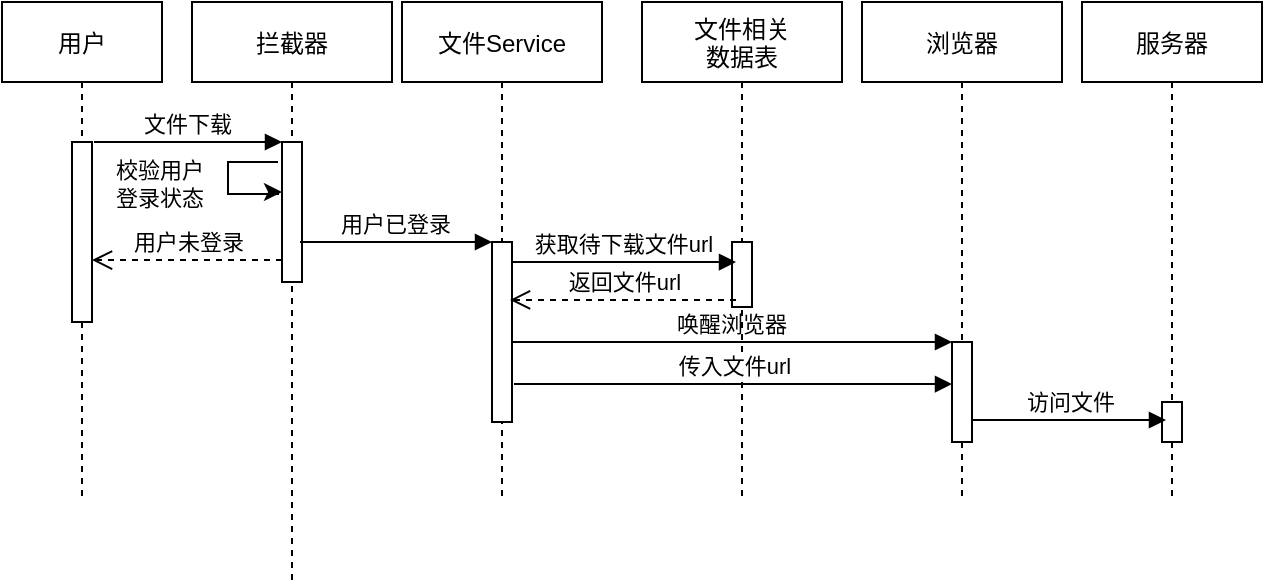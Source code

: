 <mxfile version="15.5.9" type="github">
  <diagram id="KSJ3C_OkEg-H4EBqjuEx" name="Page-1">
    <mxGraphModel dx="868" dy="482" grid="1" gridSize="10" guides="1" tooltips="1" connect="1" arrows="1" fold="1" page="1" pageScale="1" pageWidth="827" pageHeight="1169" math="0" shadow="0">
      <root>
        <mxCell id="0" />
        <mxCell id="1" parent="0" />
        <mxCell id="U1sm9fc3ti1wU6GycCgI-1" value="用户" style="shape=umlLifeline;perimeter=lifelinePerimeter;container=1;collapsible=0;recursiveResize=0;rounded=0;shadow=0;strokeWidth=1;" vertex="1" parent="1">
          <mxGeometry x="100" y="40" width="80" height="250" as="geometry" />
        </mxCell>
        <mxCell id="U1sm9fc3ti1wU6GycCgI-2" value="" style="points=[];perimeter=orthogonalPerimeter;rounded=0;shadow=0;strokeWidth=1;" vertex="1" parent="U1sm9fc3ti1wU6GycCgI-1">
          <mxGeometry x="35" y="70" width="10" height="90" as="geometry" />
        </mxCell>
        <mxCell id="U1sm9fc3ti1wU6GycCgI-3" value="文件" style="shape=umlLifeline;perimeter=lifelinePerimeter;container=1;collapsible=0;recursiveResize=0;rounded=0;shadow=0;strokeWidth=1;" vertex="1" parent="1">
          <mxGeometry x="195" y="40" width="100" height="290" as="geometry" />
        </mxCell>
        <mxCell id="U1sm9fc3ti1wU6GycCgI-4" value="拦截器" style="shape=umlLifeline;perimeter=lifelinePerimeter;container=1;collapsible=0;recursiveResize=0;rounded=0;shadow=0;strokeWidth=1;" vertex="1" parent="U1sm9fc3ti1wU6GycCgI-3">
          <mxGeometry width="100" height="250" as="geometry" />
        </mxCell>
        <mxCell id="U1sm9fc3ti1wU6GycCgI-5" value="" style="points=[];perimeter=orthogonalPerimeter;rounded=0;shadow=0;strokeWidth=1;" vertex="1" parent="U1sm9fc3ti1wU6GycCgI-4">
          <mxGeometry x="45" y="70" width="10" height="70" as="geometry" />
        </mxCell>
        <mxCell id="U1sm9fc3ti1wU6GycCgI-6" value="" style="endArrow=classic;html=1;rounded=0;edgeStyle=orthogonalEdgeStyle;entryX=0.2;entryY=0.633;entryDx=0;entryDy=0;entryPerimeter=0;" edge="1" parent="U1sm9fc3ti1wU6GycCgI-4">
          <mxGeometry width="50" height="50" relative="1" as="geometry">
            <mxPoint x="43" y="80" as="sourcePoint" />
            <mxPoint x="45" y="94.99" as="targetPoint" />
            <Array as="points">
              <mxPoint x="18" y="80" />
              <mxPoint x="18" y="96" />
              <mxPoint x="43" y="96" />
              <mxPoint x="43" y="95" />
            </Array>
          </mxGeometry>
        </mxCell>
        <mxCell id="U1sm9fc3ti1wU6GycCgI-9" value="文件下载" style="verticalAlign=bottom;endArrow=block;shadow=0;strokeWidth=1;exitX=1.1;exitY=0;exitDx=0;exitDy=0;exitPerimeter=0;" edge="1" parent="1" source="U1sm9fc3ti1wU6GycCgI-2">
          <mxGeometry relative="1" as="geometry">
            <mxPoint x="101" y="110" as="sourcePoint" />
            <mxPoint x="240" y="110" as="targetPoint" />
          </mxGeometry>
        </mxCell>
        <mxCell id="U1sm9fc3ti1wU6GycCgI-10" value="浏览器" style="shape=umlLifeline;perimeter=lifelinePerimeter;container=1;collapsible=0;recursiveResize=0;rounded=0;shadow=0;strokeWidth=1;" vertex="1" parent="1">
          <mxGeometry x="530" y="40" width="100" height="250" as="geometry" />
        </mxCell>
        <mxCell id="U1sm9fc3ti1wU6GycCgI-11" value="" style="points=[];perimeter=orthogonalPerimeter;rounded=0;shadow=0;strokeWidth=1;" vertex="1" parent="U1sm9fc3ti1wU6GycCgI-10">
          <mxGeometry x="45" y="170" width="10" height="50" as="geometry" />
        </mxCell>
        <mxCell id="U1sm9fc3ti1wU6GycCgI-12" value="&lt;div style=&quot;text-align: center&quot;&gt;&lt;font face=&quot;helvetica&quot;&gt;&lt;span style=&quot;font-size: 11px ; background-color: rgb(255 , 255 , 255)&quot;&gt;校验用户&lt;br&gt;登录状态&lt;/span&gt;&lt;/font&gt;&lt;/div&gt;" style="text;whiteSpace=wrap;html=1;" vertex="1" parent="1">
          <mxGeometry x="155" y="110" width="70" height="30" as="geometry" />
        </mxCell>
        <mxCell id="U1sm9fc3ti1wU6GycCgI-13" value="用户未登录" style="html=1;verticalAlign=bottom;endArrow=open;dashed=1;endSize=8;rounded=0;entryX=1;entryY=0.656;entryDx=0;entryDy=0;entryPerimeter=0;" edge="1" parent="1" target="U1sm9fc3ti1wU6GycCgI-2">
          <mxGeometry relative="1" as="geometry">
            <mxPoint x="240" y="169" as="sourcePoint" />
            <mxPoint x="100" y="169" as="targetPoint" />
          </mxGeometry>
        </mxCell>
        <mxCell id="U1sm9fc3ti1wU6GycCgI-15" value="文件Service" style="shape=umlLifeline;perimeter=lifelinePerimeter;container=1;collapsible=0;recursiveResize=0;rounded=0;shadow=0;strokeWidth=1;" vertex="1" parent="1">
          <mxGeometry x="300" y="40" width="100" height="250" as="geometry" />
        </mxCell>
        <mxCell id="U1sm9fc3ti1wU6GycCgI-16" value="" style="points=[];perimeter=orthogonalPerimeter;rounded=0;shadow=0;strokeWidth=1;" vertex="1" parent="U1sm9fc3ti1wU6GycCgI-15">
          <mxGeometry x="45" y="120" width="10" height="90" as="geometry" />
        </mxCell>
        <mxCell id="U1sm9fc3ti1wU6GycCgI-21" value="用户已登录" style="verticalAlign=bottom;endArrow=block;shadow=0;strokeWidth=1;exitX=0.9;exitY=0.714;exitDx=0;exitDy=0;exitPerimeter=0;entryX=0;entryY=0;entryDx=0;entryDy=0;entryPerimeter=0;" edge="1" parent="1" source="U1sm9fc3ti1wU6GycCgI-5" target="U1sm9fc3ti1wU6GycCgI-16">
          <mxGeometry relative="1" as="geometry">
            <mxPoint x="226" y="160" as="sourcePoint" />
            <mxPoint x="370" y="160" as="targetPoint" />
          </mxGeometry>
        </mxCell>
        <mxCell id="U1sm9fc3ti1wU6GycCgI-23" value="唤醒浏览器" style="verticalAlign=bottom;endArrow=block;shadow=0;strokeWidth=1;" edge="1" parent="1" source="U1sm9fc3ti1wU6GycCgI-16" target="U1sm9fc3ti1wU6GycCgI-11">
          <mxGeometry relative="1" as="geometry">
            <mxPoint x="363" y="212" as="sourcePoint" />
            <mxPoint x="625" y="275" as="targetPoint" />
            <Array as="points" />
          </mxGeometry>
        </mxCell>
        <mxCell id="U1sm9fc3ti1wU6GycCgI-28" value="文件相关&#xa;数据表" style="shape=umlLifeline;perimeter=lifelinePerimeter;container=1;collapsible=0;recursiveResize=0;rounded=0;shadow=0;strokeWidth=1;" vertex="1" parent="1">
          <mxGeometry x="420" y="40" width="100" height="250" as="geometry" />
        </mxCell>
        <mxCell id="U1sm9fc3ti1wU6GycCgI-29" value="" style="points=[];perimeter=orthogonalPerimeter;rounded=0;shadow=0;strokeWidth=1;" vertex="1" parent="U1sm9fc3ti1wU6GycCgI-28">
          <mxGeometry x="45" y="120" width="10" height="32.5" as="geometry" />
        </mxCell>
        <mxCell id="U1sm9fc3ti1wU6GycCgI-30" value="获取待下载文件url" style="verticalAlign=bottom;endArrow=block;shadow=0;strokeWidth=1;entryX=0.2;entryY=0.308;entryDx=0;entryDy=0;entryPerimeter=0;exitX=1;exitY=0.111;exitDx=0;exitDy=0;exitPerimeter=0;" edge="1" parent="1" source="U1sm9fc3ti1wU6GycCgI-16" target="U1sm9fc3ti1wU6GycCgI-29">
          <mxGeometry relative="1" as="geometry">
            <mxPoint x="360" y="169" as="sourcePoint" />
            <mxPoint x="480" y="177" as="targetPoint" />
            <Array as="points" />
          </mxGeometry>
        </mxCell>
        <mxCell id="U1sm9fc3ti1wU6GycCgI-31" value="返回文件url" style="html=1;verticalAlign=bottom;endArrow=open;dashed=1;endSize=8;rounded=0;entryX=0.9;entryY=0.322;entryDx=0;entryDy=0;entryPerimeter=0;exitX=0.2;exitY=0.892;exitDx=0;exitDy=0;exitPerimeter=0;" edge="1" parent="1" source="U1sm9fc3ti1wU6GycCgI-29" target="U1sm9fc3ti1wU6GycCgI-16">
          <mxGeometry relative="1" as="geometry">
            <mxPoint x="470" y="189" as="sourcePoint" />
            <mxPoint x="360" y="189" as="targetPoint" />
          </mxGeometry>
        </mxCell>
        <mxCell id="U1sm9fc3ti1wU6GycCgI-32" value="服务器" style="shape=umlLifeline;perimeter=lifelinePerimeter;container=1;collapsible=0;recursiveResize=0;rounded=0;shadow=0;strokeWidth=1;" vertex="1" parent="1">
          <mxGeometry x="640" y="40" width="90" height="250" as="geometry" />
        </mxCell>
        <mxCell id="U1sm9fc3ti1wU6GycCgI-33" value="" style="points=[];perimeter=orthogonalPerimeter;rounded=0;shadow=0;strokeWidth=1;" vertex="1" parent="U1sm9fc3ti1wU6GycCgI-32">
          <mxGeometry x="40" y="200" width="10" height="20" as="geometry" />
        </mxCell>
        <mxCell id="U1sm9fc3ti1wU6GycCgI-34" value="访问文件" style="html=1;verticalAlign=bottom;endArrow=block;rounded=0;exitX=1;exitY=0.78;exitDx=0;exitDy=0;exitPerimeter=0;entryX=0.2;entryY=0.45;entryDx=0;entryDy=0;entryPerimeter=0;" edge="1" parent="1" source="U1sm9fc3ti1wU6GycCgI-11" target="U1sm9fc3ti1wU6GycCgI-33">
          <mxGeometry width="80" relative="1" as="geometry">
            <mxPoint x="590" y="226" as="sourcePoint" />
            <mxPoint x="690" y="226" as="targetPoint" />
          </mxGeometry>
        </mxCell>
        <mxCell id="U1sm9fc3ti1wU6GycCgI-45" value="传入文件url" style="html=1;verticalAlign=bottom;endArrow=block;rounded=0;exitX=1.1;exitY=0.789;exitDx=0;exitDy=0;exitPerimeter=0;" edge="1" parent="1" source="U1sm9fc3ti1wU6GycCgI-16" target="U1sm9fc3ti1wU6GycCgI-11">
          <mxGeometry width="80" relative="1" as="geometry">
            <mxPoint x="350" y="230" as="sourcePoint" />
            <mxPoint x="430" y="230" as="targetPoint" />
          </mxGeometry>
        </mxCell>
      </root>
    </mxGraphModel>
  </diagram>
</mxfile>
